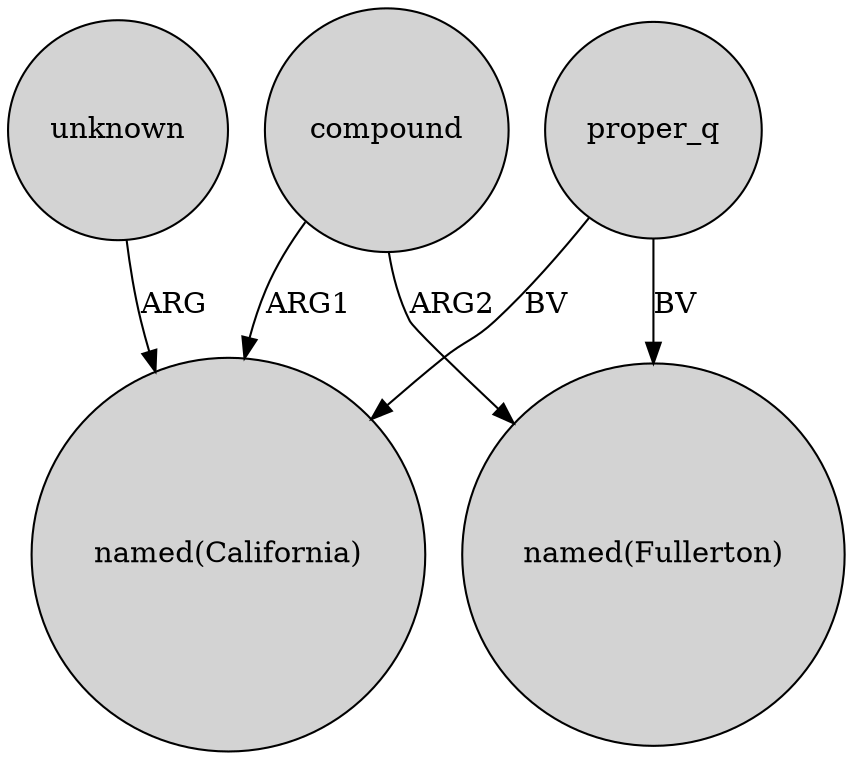 digraph {
	node [shape=circle style=filled]
	proper_q -> "named(California)" [label=BV]
	compound -> "named(California)" [label=ARG1]
	proper_q -> "named(Fullerton)" [label=BV]
	compound -> "named(Fullerton)" [label=ARG2]
	unknown -> "named(California)" [label=ARG]
}

